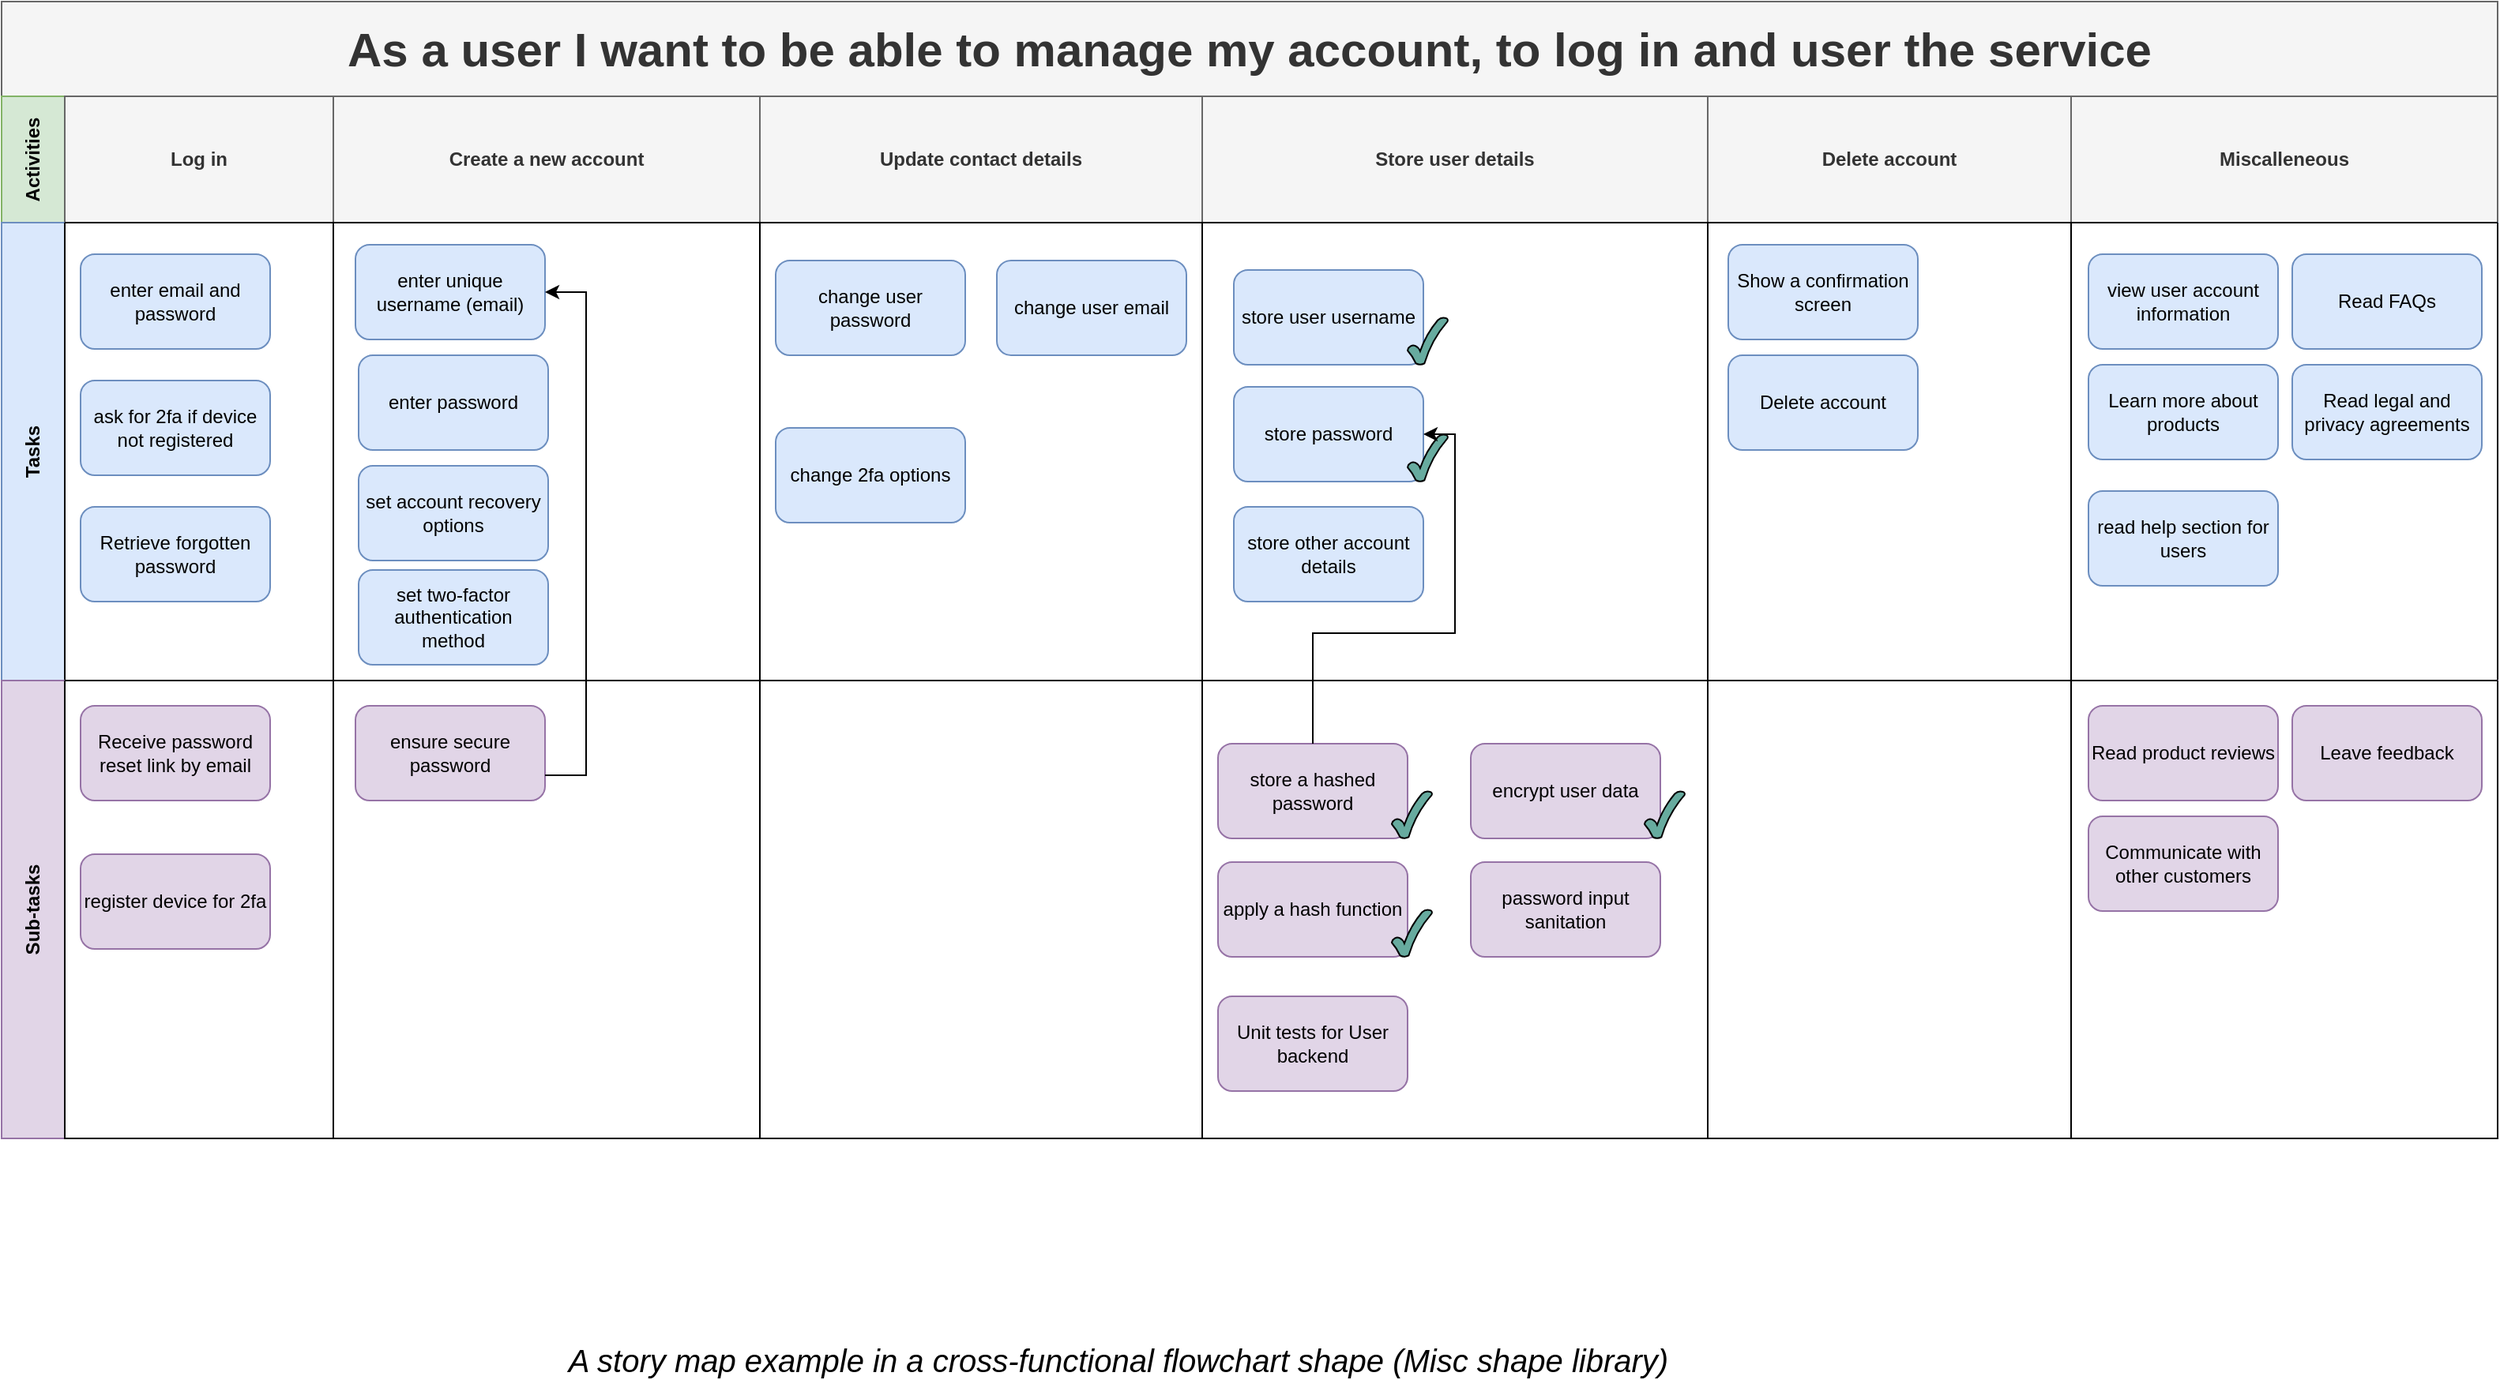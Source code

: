 <mxfile version="20.8.10" type="device"><diagram id="iSt6Qmezgcpyq-W9V-Go" name="update-account"><mxGraphModel dx="1434" dy="836" grid="1" gridSize="10" guides="1" tooltips="1" connect="1" arrows="1" fold="1" page="1" pageScale="1" pageWidth="1654" pageHeight="1169" math="0" shadow="0"><root><mxCell id="OtLjK1SxLUBlRe3WaIa--0"/><mxCell id="OtLjK1SxLUBlRe3WaIa--1" parent="OtLjK1SxLUBlRe3WaIa--0"/><mxCell id="OtLjK1SxLUBlRe3WaIa--2" value="As a user I want to be able to manage my account, to log in and user the service" style="shape=table;childLayout=tableLayout;rowLines=0;columnLines=0;startSize=60;html=1;whiteSpace=wrap;collapsible=0;recursiveResize=0;expand=0;pointerEvents=0;fontStyle=1;align=center;labelBackgroundColor=none;strokeWidth=1;fontSize=30;fillColor=#f5f5f5;strokeColor=#666666;fontColor=#333333;" parent="OtLjK1SxLUBlRe3WaIa--1" vertex="1"><mxGeometry x="120" y="160" width="1580" height="720" as="geometry"/></mxCell><mxCell id="OtLjK1SxLUBlRe3WaIa--3" value="Activities" style="swimlane;horizontal=0;points=[[0,0.5],[1,0.5]];portConstraint=eastwest;startSize=40;html=1;whiteSpace=wrap;collapsible=0;recursiveResize=0;expand=0;pointerEvents=0;fontStyle=1;fillColor=#d5e8d4;strokeColor=#82b366;" parent="OtLjK1SxLUBlRe3WaIa--2" vertex="1"><mxGeometry y="60" width="1580" height="80" as="geometry"/></mxCell><mxCell id="OtLjK1SxLUBlRe3WaIa--25" value="Log in" style="swimlane;connectable=0;startSize=80;html=1;whiteSpace=wrap;collapsible=0;recursiveResize=0;expand=0;pointerEvents=0;fillColor=#f5f5f5;strokeColor=#666666;fontColor=#333333;" parent="OtLjK1SxLUBlRe3WaIa--3" vertex="1"><mxGeometry x="40" width="170" height="80" as="geometry"><mxRectangle width="170" height="80" as="alternateBounds"/></mxGeometry></mxCell><mxCell id="OtLjK1SxLUBlRe3WaIa--4" value="Create a new account" style="swimlane;connectable=0;startSize=80;html=1;whiteSpace=wrap;collapsible=0;recursiveResize=0;expand=0;pointerEvents=0;fillColor=#f5f5f5;strokeColor=#666666;fontColor=#333333;" parent="OtLjK1SxLUBlRe3WaIa--3" vertex="1"><mxGeometry x="210" width="270" height="80" as="geometry"><mxRectangle width="270" height="80" as="alternateBounds"/></mxGeometry></mxCell><mxCell id="OtLjK1SxLUBlRe3WaIa--6" value="Update contact details" style="swimlane;connectable=0;startSize=80;html=1;whiteSpace=wrap;collapsible=0;recursiveResize=0;expand=0;pointerEvents=0;fillColor=#f5f5f5;strokeColor=#666666;fontColor=#333333;" parent="OtLjK1SxLUBlRe3WaIa--3" vertex="1"><mxGeometry x="480" width="280" height="80" as="geometry"><mxRectangle width="280" height="80" as="alternateBounds"/></mxGeometry></mxCell><mxCell id="OtLjK1SxLUBlRe3WaIa--18" value="Store user details" style="swimlane;connectable=0;startSize=80;html=1;whiteSpace=wrap;collapsible=0;recursiveResize=0;expand=0;pointerEvents=0;fillColor=#f5f5f5;strokeColor=#666666;fontColor=#333333;" parent="OtLjK1SxLUBlRe3WaIa--3" vertex="1"><mxGeometry x="760" width="320" height="80" as="geometry"><mxRectangle width="320" height="80" as="alternateBounds"/></mxGeometry></mxCell><mxCell id="OtLjK1SxLUBlRe3WaIa--38" value="Delete account" style="swimlane;connectable=0;startSize=80;html=1;whiteSpace=wrap;collapsible=0;recursiveResize=0;expand=0;pointerEvents=0;fillColor=#f5f5f5;strokeColor=#666666;fontColor=#333333;" parent="OtLjK1SxLUBlRe3WaIa--3" vertex="1"><mxGeometry x="1080" width="230" height="80" as="geometry"><mxRectangle width="230" height="80" as="alternateBounds"/></mxGeometry></mxCell><mxCell id="UWbwYJlnjAnOrRLH9oln-0" value="Miscalleneous" style="swimlane;connectable=0;startSize=80;html=1;whiteSpace=wrap;collapsible=0;recursiveResize=0;expand=0;pointerEvents=0;fillColor=#f5f5f5;strokeColor=#666666;fontColor=#333333;" parent="OtLjK1SxLUBlRe3WaIa--3" vertex="1"><mxGeometry x="1310" width="270" height="80" as="geometry"><mxRectangle width="270" height="80" as="alternateBounds"/></mxGeometry></mxCell><mxCell id="OtLjK1SxLUBlRe3WaIa--7" value="Tasks" style="swimlane;horizontal=0;points=[[0,0.5],[1,0.5]];portConstraint=eastwest;startSize=40;html=1;whiteSpace=wrap;collapsible=0;recursiveResize=0;expand=0;pointerEvents=0;fillColor=#dae8fc;strokeColor=#6c8ebf;" parent="OtLjK1SxLUBlRe3WaIa--2" vertex="1"><mxGeometry y="140" width="1580" height="290" as="geometry"/></mxCell><mxCell id="OtLjK1SxLUBlRe3WaIa--26" value="" style="swimlane;connectable=0;startSize=0;html=1;whiteSpace=wrap;collapsible=0;recursiveResize=0;expand=0;pointerEvents=0;" parent="OtLjK1SxLUBlRe3WaIa--7" vertex="1"><mxGeometry x="40" width="170" height="290" as="geometry"><mxRectangle width="170" height="290" as="alternateBounds"/></mxGeometry></mxCell><mxCell id="OtLjK1SxLUBlRe3WaIa--31" value="Retrieve forgotten password" style="rounded=1;whiteSpace=wrap;html=1;strokeWidth=1;fillColor=#dae8fc;strokeColor=#6c8ebf;" parent="OtLjK1SxLUBlRe3WaIa--26" vertex="1"><mxGeometry x="10" y="180" width="120" height="60" as="geometry"/></mxCell><mxCell id="Ov8VJIWkssecNbbxO09k-58" value="enter email and password" style="rounded=1;whiteSpace=wrap;html=1;strokeWidth=1;fillColor=#dae8fc;strokeColor=#6c8ebf;" parent="OtLjK1SxLUBlRe3WaIa--26" vertex="1"><mxGeometry x="10" y="20" width="120" height="60" as="geometry"/></mxCell><mxCell id="Ov8VJIWkssecNbbxO09k-64" value="ask for 2fa if device not registered" style="rounded=1;whiteSpace=wrap;html=1;strokeWidth=1;fillColor=#dae8fc;strokeColor=#6c8ebf;" parent="OtLjK1SxLUBlRe3WaIa--26" vertex="1"><mxGeometry x="10" y="100" width="120" height="60" as="geometry"/></mxCell><mxCell id="OtLjK1SxLUBlRe3WaIa--8" value="" style="swimlane;connectable=0;startSize=0;html=1;whiteSpace=wrap;collapsible=0;recursiveResize=0;expand=0;pointerEvents=0;" parent="OtLjK1SxLUBlRe3WaIa--7" vertex="1"><mxGeometry x="210" width="270" height="290" as="geometry"><mxRectangle width="270" height="290" as="alternateBounds"/></mxGeometry></mxCell><mxCell id="OtLjK1SxLUBlRe3WaIa--41" value="enter unique username (email)" style="rounded=1;whiteSpace=wrap;html=1;strokeWidth=1;fillColor=#dae8fc;strokeColor=#6c8ebf;" parent="OtLjK1SxLUBlRe3WaIa--8" vertex="1"><mxGeometry x="14" y="14" width="120" height="60" as="geometry"/></mxCell><mxCell id="OtLjK1SxLUBlRe3WaIa--43" value="set two-factor authentication method" style="rounded=1;whiteSpace=wrap;html=1;strokeWidth=1;fillColor=#dae8fc;strokeColor=#6c8ebf;" parent="OtLjK1SxLUBlRe3WaIa--8" vertex="1"><mxGeometry x="16" y="220" width="120" height="60" as="geometry"/></mxCell><mxCell id="OtLjK1SxLUBlRe3WaIa--44" value="set account recovery options" style="rounded=1;whiteSpace=wrap;html=1;strokeWidth=1;fillColor=#dae8fc;strokeColor=#6c8ebf;" parent="OtLjK1SxLUBlRe3WaIa--8" vertex="1"><mxGeometry x="16" y="154" width="120" height="60" as="geometry"/></mxCell><mxCell id="UWbwYJlnjAnOrRLH9oln-11" value="enter password" style="rounded=1;whiteSpace=wrap;html=1;strokeWidth=1;fillColor=#dae8fc;strokeColor=#6c8ebf;" parent="OtLjK1SxLUBlRe3WaIa--8" vertex="1"><mxGeometry x="16" y="84" width="120" height="60" as="geometry"/></mxCell><mxCell id="OtLjK1SxLUBlRe3WaIa--10" value="" style="swimlane;connectable=0;startSize=0;html=1;whiteSpace=wrap;collapsible=0;recursiveResize=0;expand=0;pointerEvents=0;" parent="OtLjK1SxLUBlRe3WaIa--7" vertex="1"><mxGeometry x="480" width="280" height="290" as="geometry"><mxRectangle width="280" height="290" as="alternateBounds"/></mxGeometry></mxCell><mxCell id="Ov8VJIWkssecNbbxO09k-66" value="change user password" style="rounded=1;whiteSpace=wrap;html=1;strokeWidth=1;fillColor=#dae8fc;strokeColor=#6c8ebf;" parent="OtLjK1SxLUBlRe3WaIa--10" vertex="1"><mxGeometry x="10" y="24" width="120" height="60" as="geometry"/></mxCell><mxCell id="Ov8VJIWkssecNbbxO09k-67" value="change user email" style="rounded=1;whiteSpace=wrap;html=1;strokeWidth=1;fillColor=#dae8fc;strokeColor=#6c8ebf;" parent="OtLjK1SxLUBlRe3WaIa--10" vertex="1"><mxGeometry x="150" y="24" width="120" height="60" as="geometry"/></mxCell><mxCell id="Ov8VJIWkssecNbbxO09k-68" value="change 2fa options" style="rounded=1;whiteSpace=wrap;html=1;strokeWidth=1;fillColor=#dae8fc;strokeColor=#6c8ebf;" parent="OtLjK1SxLUBlRe3WaIa--10" vertex="1"><mxGeometry x="10" y="130" width="120" height="60" as="geometry"/></mxCell><mxCell id="OtLjK1SxLUBlRe3WaIa--19" style="swimlane;connectable=0;startSize=0;html=1;whiteSpace=wrap;collapsible=0;recursiveResize=0;expand=0;pointerEvents=0;" parent="OtLjK1SxLUBlRe3WaIa--7" vertex="1"><mxGeometry x="760" width="320" height="290" as="geometry"><mxRectangle width="320" height="290" as="alternateBounds"/></mxGeometry></mxCell><mxCell id="Ov8VJIWkssecNbbxO09k-72" value="store user username" style="rounded=1;whiteSpace=wrap;html=1;strokeWidth=1;fillColor=#dae8fc;strokeColor=#6c8ebf;" parent="OtLjK1SxLUBlRe3WaIa--19" vertex="1"><mxGeometry x="20" y="30" width="120" height="60" as="geometry"/></mxCell><mxCell id="Ov8VJIWkssecNbbxO09k-73" value="store password" style="rounded=1;whiteSpace=wrap;html=1;strokeWidth=1;fillColor=#dae8fc;strokeColor=#6c8ebf;" parent="OtLjK1SxLUBlRe3WaIa--19" vertex="1"><mxGeometry x="20" y="104" width="120" height="60" as="geometry"/></mxCell><mxCell id="Ov8VJIWkssecNbbxO09k-74" value="store other account details" style="rounded=1;whiteSpace=wrap;html=1;strokeWidth=1;fillColor=#dae8fc;strokeColor=#6c8ebf;" parent="OtLjK1SxLUBlRe3WaIa--19" vertex="1"><mxGeometry x="20" y="180" width="120" height="60" as="geometry"/></mxCell><mxCell id="fdAYS0UzhRyEGcFGXiGt-4" value="" style="verticalLabelPosition=bottom;verticalAlign=top;html=1;shape=mxgraph.basic.tick;fillColor=#67AB9F;" vertex="1" parent="OtLjK1SxLUBlRe3WaIa--19"><mxGeometry x="130" y="134" width="25.5" height="30" as="geometry"/></mxCell><mxCell id="OtLjK1SxLUBlRe3WaIa--39" style="swimlane;connectable=0;startSize=0;html=1;whiteSpace=wrap;collapsible=0;recursiveResize=0;expand=0;pointerEvents=0;" parent="OtLjK1SxLUBlRe3WaIa--7" vertex="1"><mxGeometry x="1080" width="230" height="290" as="geometry"><mxRectangle width="230" height="290" as="alternateBounds"/></mxGeometry></mxCell><mxCell id="UWbwYJlnjAnOrRLH9oln-18" value="Show a confirmation screen" style="rounded=1;whiteSpace=wrap;html=1;strokeWidth=1;fillColor=#dae8fc;strokeColor=#6c8ebf;" parent="OtLjK1SxLUBlRe3WaIa--39" vertex="1"><mxGeometry x="13" y="14" width="120" height="60" as="geometry"/></mxCell><mxCell id="UWbwYJlnjAnOrRLH9oln-19" value="Delete account" style="rounded=1;whiteSpace=wrap;html=1;strokeWidth=1;fillColor=#dae8fc;strokeColor=#6c8ebf;" parent="OtLjK1SxLUBlRe3WaIa--39" vertex="1"><mxGeometry x="13" y="84" width="120" height="60" as="geometry"/></mxCell><mxCell id="UWbwYJlnjAnOrRLH9oln-1" style="swimlane;connectable=0;startSize=0;html=1;whiteSpace=wrap;collapsible=0;recursiveResize=0;expand=0;pointerEvents=0;" parent="OtLjK1SxLUBlRe3WaIa--7" vertex="1"><mxGeometry x="1310" width="270" height="290" as="geometry"><mxRectangle width="270" height="290" as="alternateBounds"/></mxGeometry></mxCell><mxCell id="UWbwYJlnjAnOrRLH9oln-21" value="Read FAQs" style="rounded=1;whiteSpace=wrap;html=1;strokeWidth=1;fillColor=#dae8fc;strokeColor=#6c8ebf;" parent="UWbwYJlnjAnOrRLH9oln-1" vertex="1"><mxGeometry x="140" y="20" width="120" height="60" as="geometry"/></mxCell><mxCell id="UWbwYJlnjAnOrRLH9oln-23" value="Read legal and privacy agreements" style="rounded=1;whiteSpace=wrap;html=1;strokeWidth=1;fillColor=#dae8fc;strokeColor=#6c8ebf;" parent="UWbwYJlnjAnOrRLH9oln-1" vertex="1"><mxGeometry x="140" y="90" width="120" height="60" as="geometry"/></mxCell><mxCell id="UWbwYJlnjAnOrRLH9oln-26" value="Learn more about products" style="rounded=1;whiteSpace=wrap;html=1;strokeWidth=1;fillColor=#dae8fc;strokeColor=#6c8ebf;" parent="UWbwYJlnjAnOrRLH9oln-1" vertex="1"><mxGeometry x="11" y="90" width="120" height="60" as="geometry"/></mxCell><mxCell id="Ov8VJIWkssecNbbxO09k-80" value="read help section for users" style="rounded=1;whiteSpace=wrap;html=1;strokeWidth=1;fillColor=#dae8fc;strokeColor=#6c8ebf;" parent="UWbwYJlnjAnOrRLH9oln-1" vertex="1"><mxGeometry x="11" y="170" width="120" height="60" as="geometry"/></mxCell><mxCell id="Ov8VJIWkssecNbbxO09k-83" value="view user account information" style="rounded=1;whiteSpace=wrap;html=1;strokeWidth=1;fillColor=#dae8fc;strokeColor=#6c8ebf;" parent="UWbwYJlnjAnOrRLH9oln-1" vertex="1"><mxGeometry x="11" y="20" width="120" height="60" as="geometry"/></mxCell><mxCell id="OtLjK1SxLUBlRe3WaIa--11" value="Sub-tasks" style="swimlane;horizontal=0;points=[[0,0.5],[1,0.5]];portConstraint=eastwest;startSize=40;html=1;whiteSpace=wrap;collapsible=0;recursiveResize=0;expand=0;pointerEvents=0;fillColor=#e1d5e7;strokeColor=#9673a6;" parent="OtLjK1SxLUBlRe3WaIa--2" vertex="1"><mxGeometry y="430" width="1580" height="290" as="geometry"/></mxCell><mxCell id="OtLjK1SxLUBlRe3WaIa--27" style="swimlane;connectable=0;startSize=0;html=1;whiteSpace=wrap;collapsible=0;recursiveResize=0;expand=0;pointerEvents=0;" parent="OtLjK1SxLUBlRe3WaIa--11" vertex="1"><mxGeometry x="40" width="170" height="290" as="geometry"><mxRectangle width="170" height="290" as="alternateBounds"/></mxGeometry></mxCell><mxCell id="UWbwYJlnjAnOrRLH9oln-12" value="Receive password reset link by email" style="rounded=1;whiteSpace=wrap;html=1;strokeWidth=1;fillColor=#e1d5e7;strokeColor=#9673a6;" parent="OtLjK1SxLUBlRe3WaIa--27" vertex="1"><mxGeometry x="10" y="16" width="120" height="60" as="geometry"/></mxCell><mxCell id="Ov8VJIWkssecNbbxO09k-65" value="register device for 2fa" style="rounded=1;whiteSpace=wrap;html=1;strokeWidth=1;fillColor=#e1d5e7;strokeColor=#9673a6;" parent="OtLjK1SxLUBlRe3WaIa--27" vertex="1"><mxGeometry x="10" y="110" width="120" height="60" as="geometry"/></mxCell><mxCell id="OtLjK1SxLUBlRe3WaIa--12" value="" style="swimlane;connectable=0;startSize=0;html=1;whiteSpace=wrap;collapsible=0;recursiveResize=0;expand=0;pointerEvents=0;" parent="OtLjK1SxLUBlRe3WaIa--11" vertex="1"><mxGeometry x="210" width="270" height="290" as="geometry"><mxRectangle width="270" height="290" as="alternateBounds"/></mxGeometry></mxCell><mxCell id="OtLjK1SxLUBlRe3WaIa--42" value="ensure secure password" style="rounded=1;whiteSpace=wrap;html=1;strokeWidth=1;fillColor=#e1d5e7;strokeColor=#9673a6;" parent="OtLjK1SxLUBlRe3WaIa--12" vertex="1"><mxGeometry x="14" y="16" width="120" height="60" as="geometry"/></mxCell><mxCell id="OtLjK1SxLUBlRe3WaIa--14" value="" style="swimlane;connectable=0;startSize=0;html=1;whiteSpace=wrap;collapsible=0;recursiveResize=0;expand=0;pointerEvents=0;" parent="OtLjK1SxLUBlRe3WaIa--11" vertex="1"><mxGeometry x="480" width="280" height="290" as="geometry"><mxRectangle width="280" height="290" as="alternateBounds"/></mxGeometry></mxCell><mxCell id="OtLjK1SxLUBlRe3WaIa--20" style="swimlane;connectable=0;startSize=0;html=1;whiteSpace=wrap;collapsible=0;recursiveResize=0;expand=0;pointerEvents=0;" parent="OtLjK1SxLUBlRe3WaIa--11" vertex="1"><mxGeometry x="760" width="320" height="290" as="geometry"><mxRectangle width="320" height="290" as="alternateBounds"/></mxGeometry></mxCell><mxCell id="Ov8VJIWkssecNbbxO09k-76" value="apply a hash function " style="rounded=1;whiteSpace=wrap;html=1;strokeWidth=1;fillColor=#e1d5e7;strokeColor=#9673a6;" parent="OtLjK1SxLUBlRe3WaIa--20" vertex="1"><mxGeometry x="10" y="115" width="120" height="60" as="geometry"/></mxCell><mxCell id="Ov8VJIWkssecNbbxO09k-77" value="store a hashed password" style="rounded=1;whiteSpace=wrap;html=1;strokeWidth=1;fillColor=#e1d5e7;strokeColor=#9673a6;" parent="OtLjK1SxLUBlRe3WaIa--20" vertex="1"><mxGeometry x="10" y="40" width="120" height="60" as="geometry"/></mxCell><mxCell id="Ov8VJIWkssecNbbxO09k-78" value="encrypt user data" style="rounded=1;whiteSpace=wrap;html=1;strokeWidth=1;fillColor=#e1d5e7;strokeColor=#9673a6;" parent="OtLjK1SxLUBlRe3WaIa--20" vertex="1"><mxGeometry x="170" y="40" width="120" height="60" as="geometry"/></mxCell><mxCell id="fdAYS0UzhRyEGcFGXiGt-0" value="password input sanitation" style="rounded=1;whiteSpace=wrap;html=1;strokeWidth=1;fillColor=#e1d5e7;strokeColor=#9673a6;" vertex="1" parent="OtLjK1SxLUBlRe3WaIa--20"><mxGeometry x="170" y="115" width="120" height="60" as="geometry"/></mxCell><mxCell id="fdAYS0UzhRyEGcFGXiGt-1" value="Unit tests for User backend" style="rounded=1;whiteSpace=wrap;html=1;strokeWidth=1;fillColor=#e1d5e7;strokeColor=#9673a6;" vertex="1" parent="OtLjK1SxLUBlRe3WaIa--20"><mxGeometry x="10" y="200" width="120" height="60" as="geometry"/></mxCell><mxCell id="fdAYS0UzhRyEGcFGXiGt-7" value="" style="verticalLabelPosition=bottom;verticalAlign=top;html=1;shape=mxgraph.basic.tick;fillColor=#67AB9F;" vertex="1" parent="OtLjK1SxLUBlRe3WaIa--20"><mxGeometry x="120" y="70" width="25.5" height="30" as="geometry"/></mxCell><mxCell id="fdAYS0UzhRyEGcFGXiGt-8" value="" style="verticalLabelPosition=bottom;verticalAlign=top;html=1;shape=mxgraph.basic.tick;fillColor=#67AB9F;" vertex="1" parent="OtLjK1SxLUBlRe3WaIa--20"><mxGeometry x="120" y="145" width="25.5" height="30" as="geometry"/></mxCell><mxCell id="fdAYS0UzhRyEGcFGXiGt-9" value="" style="verticalLabelPosition=bottom;verticalAlign=top;html=1;shape=mxgraph.basic.tick;fillColor=#67AB9F;" vertex="1" parent="OtLjK1SxLUBlRe3WaIa--20"><mxGeometry x="280" y="70" width="25.5" height="30" as="geometry"/></mxCell><mxCell id="OtLjK1SxLUBlRe3WaIa--40" style="swimlane;connectable=0;startSize=0;html=1;whiteSpace=wrap;collapsible=0;recursiveResize=0;expand=0;pointerEvents=0;" parent="OtLjK1SxLUBlRe3WaIa--11" vertex="1"><mxGeometry x="1080" width="230" height="290" as="geometry"><mxRectangle width="230" height="290" as="alternateBounds"/></mxGeometry></mxCell><mxCell id="UWbwYJlnjAnOrRLH9oln-2" style="swimlane;connectable=0;startSize=0;html=1;whiteSpace=wrap;collapsible=0;recursiveResize=0;expand=0;pointerEvents=0;" parent="OtLjK1SxLUBlRe3WaIa--11" vertex="1"><mxGeometry x="1310" width="270" height="290" as="geometry"><mxRectangle width="270" height="290" as="alternateBounds"/></mxGeometry></mxCell><mxCell id="UWbwYJlnjAnOrRLH9oln-29" value="Read product reviews" style="rounded=1;whiteSpace=wrap;html=1;strokeWidth=1;fillColor=#e1d5e7;strokeColor=#9673a6;" parent="UWbwYJlnjAnOrRLH9oln-2" vertex="1"><mxGeometry x="11" y="16" width="120" height="60" as="geometry"/></mxCell><mxCell id="UWbwYJlnjAnOrRLH9oln-30" value="Communicate with other customers" style="rounded=1;whiteSpace=wrap;html=1;strokeWidth=1;fillColor=#e1d5e7;strokeColor=#9673a6;" parent="UWbwYJlnjAnOrRLH9oln-2" vertex="1"><mxGeometry x="11" y="86" width="120" height="60" as="geometry"/></mxCell><mxCell id="UWbwYJlnjAnOrRLH9oln-31" value="Leave feedback" style="rounded=1;whiteSpace=wrap;html=1;strokeWidth=1;fillColor=#e1d5e7;strokeColor=#9673a6;" parent="UWbwYJlnjAnOrRLH9oln-2" vertex="1"><mxGeometry x="140" y="16" width="120" height="60" as="geometry"/></mxCell><mxCell id="Ov8VJIWkssecNbbxO09k-62" style="edgeStyle=orthogonalEdgeStyle;rounded=0;orthogonalLoop=1;jettySize=auto;html=1;entryX=1;entryY=0.5;entryDx=0;entryDy=0;" parent="OtLjK1SxLUBlRe3WaIa--2" source="OtLjK1SxLUBlRe3WaIa--42" target="OtLjK1SxLUBlRe3WaIa--41" edge="1"><mxGeometry relative="1" as="geometry"><Array as="points"><mxPoint x="370" y="490"/><mxPoint x="370" y="184"/></Array></mxGeometry></mxCell><mxCell id="Ov8VJIWkssecNbbxO09k-82" style="edgeStyle=orthogonalEdgeStyle;rounded=0;orthogonalLoop=1;jettySize=auto;html=1;exitX=0.5;exitY=0;exitDx=0;exitDy=0;entryX=1;entryY=0.5;entryDx=0;entryDy=0;" parent="OtLjK1SxLUBlRe3WaIa--2" source="Ov8VJIWkssecNbbxO09k-77" target="Ov8VJIWkssecNbbxO09k-73" edge="1"><mxGeometry relative="1" as="geometry"><Array as="points"><mxPoint x="830" y="400"/><mxPoint x="920" y="400"/><mxPoint x="920" y="274"/></Array></mxGeometry></mxCell><mxCell id="U-jJmerVUzA19QD3KrKk-0" value="A story map example in a cross-functional flowchart shape (Misc shape library)" style="text;html=1;strokeColor=none;fillColor=none;align=center;verticalAlign=middle;whiteSpace=wrap;rounded=0;fontSize=20;fontStyle=2" parent="OtLjK1SxLUBlRe3WaIa--1" vertex="1"><mxGeometry x="312" y="1010" width="1030" height="20" as="geometry"/></mxCell><mxCell id="fdAYS0UzhRyEGcFGXiGt-5" value="" style="verticalLabelPosition=bottom;verticalAlign=top;html=1;shape=mxgraph.basic.tick;fillColor=#67AB9F;" vertex="1" parent="OtLjK1SxLUBlRe3WaIa--1"><mxGeometry x="1010" y="360" width="25.5" height="30" as="geometry"/></mxCell></root></mxGraphModel></diagram></mxfile>